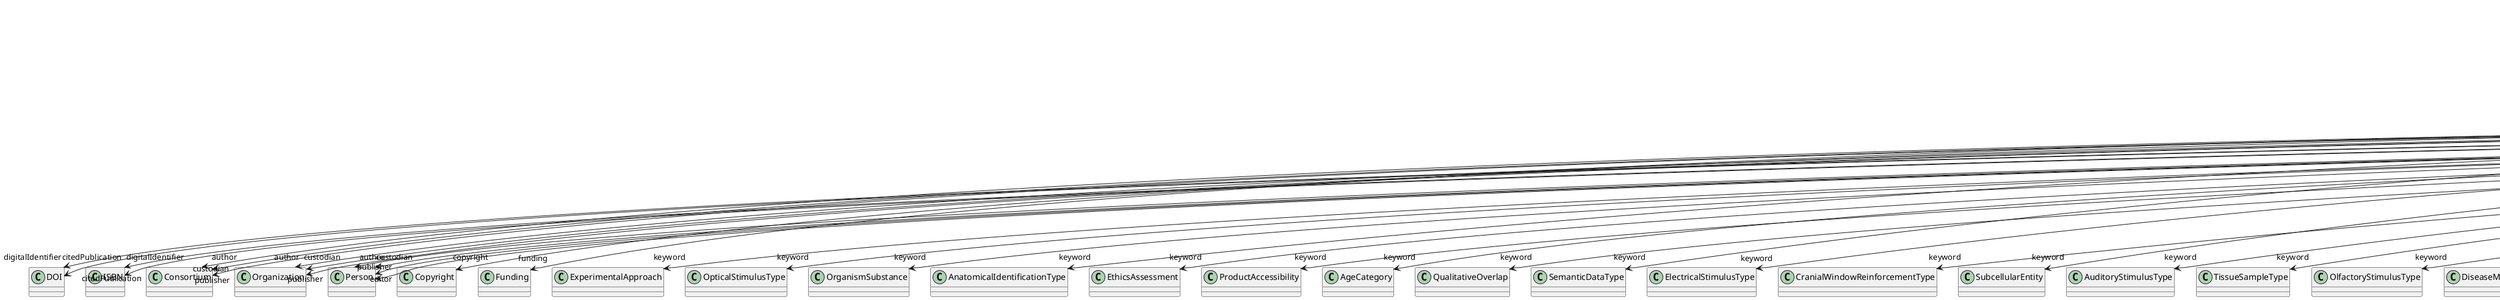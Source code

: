 @startuml
class Book {
+digitalIdentifier
+abstract
+author
+citedPublication
+copyright
+creationDate
+custodian
+editor
+funding
+IRI
+keyword
+license
+modificationDate
+name
+publicationDate
+publisher
+versionIdentifier

}
Book -d-> "digitalIdentifier" DOI
Book -d-> "digitalIdentifier" ISBN
Book -d-> "author" Consortium
Book -d-> "author" Organization
Book -d-> "author" Person
Book -d-> "citedPublication" DOI
Book -d-> "citedPublication" ISBN
Book -d-> "copyright" Copyright
Book -d-> "custodian" Consortium
Book -d-> "custodian" Organization
Book -d-> "custodian" Person
Book -d-> "editor" Person
Book -d-> "funding" Funding
Book -d-> "keyword" ExperimentalApproach
Book -d-> "keyword" OpticalStimulusType
Book -d-> "keyword" OrganismSubstance
Book -d-> "keyword" AnatomicalIdentificationType
Book -d-> "keyword" EthicsAssessment
Book -d-> "keyword" ProductAccessibility
Book -d-> "keyword" AgeCategory
Book -d-> "keyword" QualitativeOverlap
Book -d-> "keyword" SemanticDataType
Book -d-> "keyword" ElectricalStimulusType
Book -d-> "keyword" CranialWindowReinforcementType
Book -d-> "keyword" SubcellularEntity
Book -d-> "keyword" AuditoryStimulusType
Book -d-> "keyword" TissueSampleType
Book -d-> "keyword" OlfactoryStimulusType
Book -d-> "keyword" DiseaseModel
Book -d-> "keyword" ContributionType
Book -d-> "keyword" AtlasType
Book -d-> "keyword" MeasuredSignalType
Book -d-> "keyword" ActionStatusType
Book -d-> "keyword" Disease
Book -d-> "keyword" Service
Book -d-> "keyword" AnatomicalAxesOrientation
Book -d-> "keyword" Species
Book -d-> "keyword" TypeOfUncertainty
Book -d-> "keyword" Laterality
Book -d-> "keyword" CranialWindowConstructionType
Book -d-> "keyword" OperatingDevice
Book -d-> "keyword" ModelScope
Book -d-> "keyword" UBERONParcellation
Book -d-> "keyword" PatchClampVariation
Book -d-> "keyword" BreedingType
Book -d-> "keyword" Language
Book -d-> "keyword" SoftwareApplicationCategory
Book -d-> "keyword" MeasuredQuantity
Book -d-> "keyword" BiologicalOrder
Book -d-> "keyword" MetaDataModelType
Book -d-> "keyword" Terminology
Book -d-> "keyword" DeviceType
Book -d-> "keyword" CriteriaQualityType
Book -d-> "keyword" AnatomicalPlane
Book -d-> "keyword" BiologicalProcess
Book -d-> "keyword" CellType
Book -d-> "keyword" OrganismSystem
Book -d-> "keyword" PreparationType
Book -d-> "keyword" LearningResourceType
Book -d-> "keyword" StimulationApproach
Book -d-> "keyword" Organ
Book -d-> "keyword" DifferenceMeasure
Book -d-> "keyword" SetupType
Book -d-> "keyword" GeneticStrainType
Book -d-> "keyword" CellCultureType
Book -d-> "keyword" Handedness
Book -d-> "keyword" MolecularEntity
Book -d-> "keyword" OperatingSystem
Book -d-> "keyword" FileBundleGrouping
Book -d-> "keyword" ModelAbstractionLevel
Book -d-> "keyword" FileRepositoryType
Book -d-> "keyword" FileUsageRole
Book -d-> "keyword" BiologicalSex
Book -d-> "keyword" SoftwareFeature
Book -d-> "keyword" TissueSampleAttribute
Book -d-> "keyword" GustatoryStimulusType
Book -d-> "keyword" ProgrammingLanguage
Book -d-> "keyword" StimulationTechnique
Book -d-> "keyword" Technique
Book -d-> "keyword" DataType
Book -d-> "keyword" AnalysisTechnique
Book -d-> "keyword" Colormap
Book -d-> "keyword" AnnotationType
Book -d-> "keyword" SubjectAttribute
Book -d-> "keyword" VisualStimulusType
Book -d-> "keyword" UnitOfMeasurement
Book -d-> "keyword" ChemicalMixtureType
Book -d-> "keyword" TactileStimulusType
Book -d-> "keyword" TermSuggestion
Book -d-> "keyword" AnnotationCriteriaType
Book -d-> "keyword" EducationalLevel
Book -d-> "license" License
Book -d-> "publisher" Consortium
Book -d-> "publisher" Organization
Book -d-> "publisher" Person

@enduml